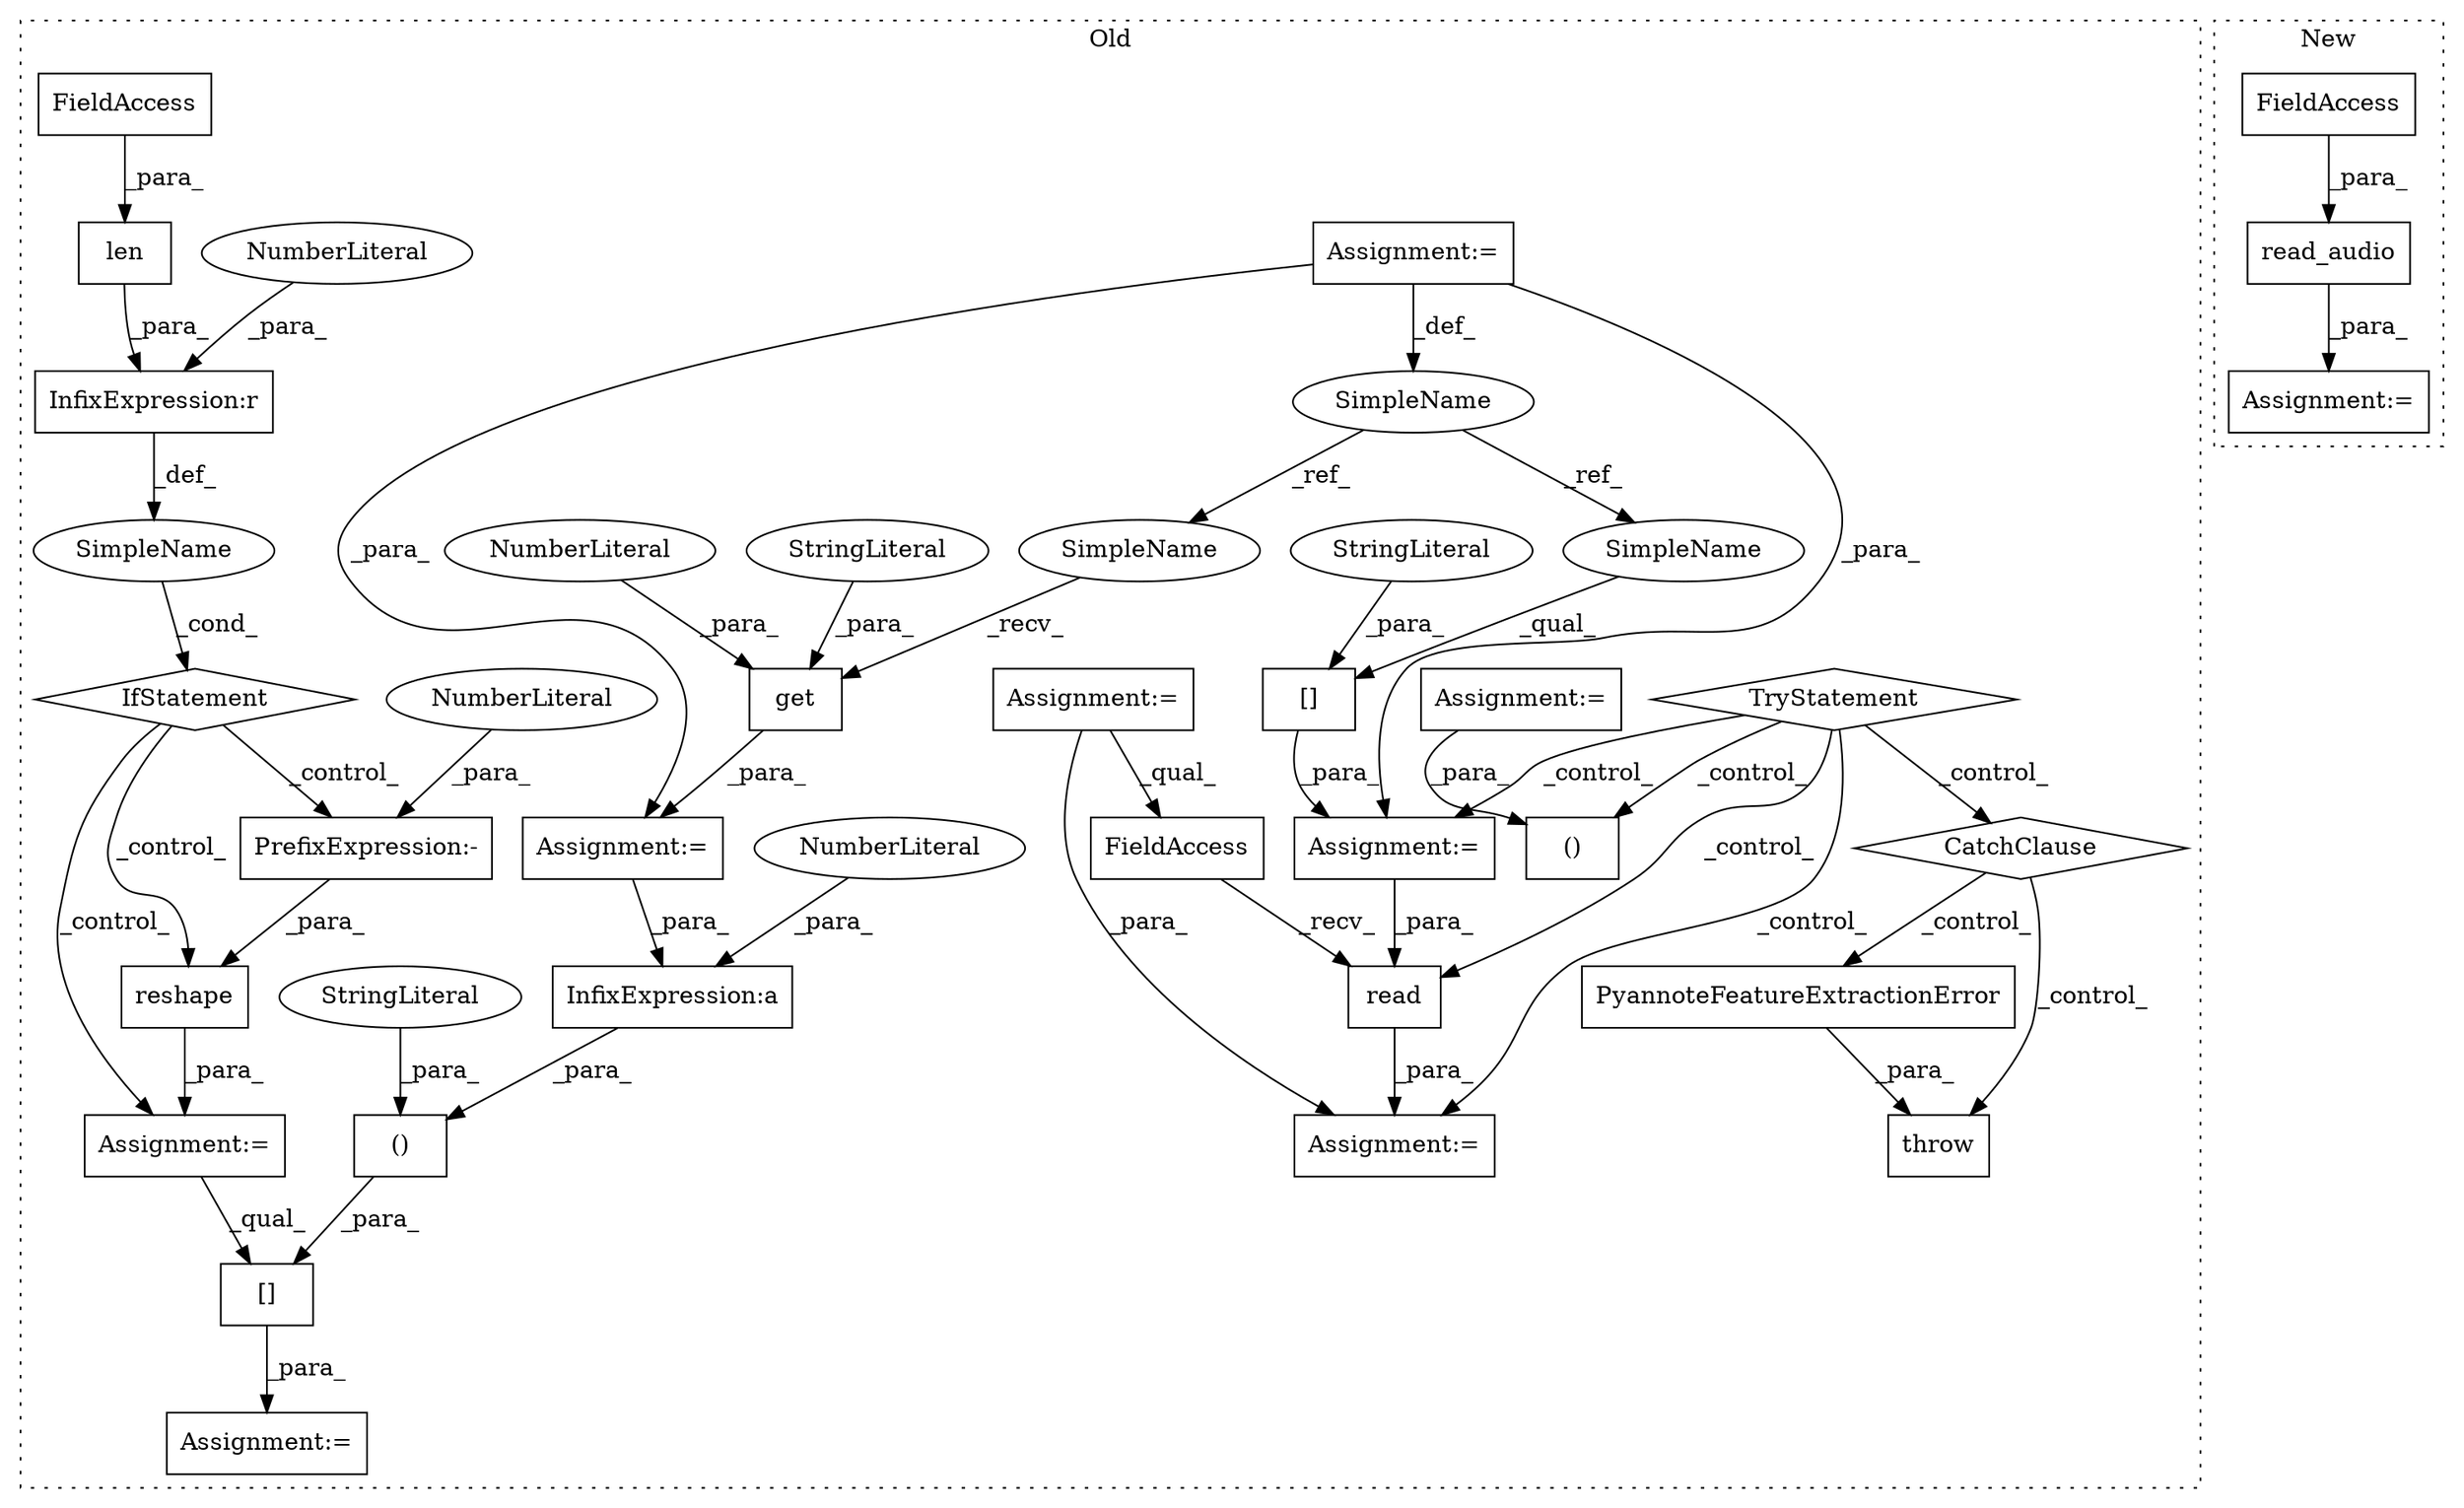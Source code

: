 digraph G {
subgraph cluster0 {
1 [label="PyannoteFeatureExtractionError" a="32" s="1435,1475" l="31,1" shape="box"];
3 [label="CatchClause" a="12" s="1399,1419" l="11,2" shape="diamond"];
4 [label="throw" a="53" s="1429" l="6" shape="box"];
6 [label="TryStatement" a="54" s="1275" l="4" shape="diamond"];
7 [label="()" a="106" s="1317" l="46" shape="box"];
8 [label="read" a="32" s="1381,1389" l="5,1" shape="box"];
9 [label="FieldAccess" a="22" s="1365" l="15" shape="box"];
10 [label="Assignment:=" a="7" s="1103" l="4" shape="box"];
11 [label="()" a="106" s="1798" l="42" shape="box"];
12 [label="get" a="32" s="1767,1782" l="4,1" shape="box"];
13 [label="InfixExpression:a" a="27" s="1806" l="3" shape="box"];
14 [label="NumberLiteral" a="34" s="1781" l="1" shape="ellipse"];
15 [label="NumberLiteral" a="34" s="1809" l="1" shape="ellipse"];
16 [label="[]" a="2" s="1291,1301" l="5,1" shape="box"];
17 [label="SimpleName" a="42" s="1103" l="4" shape="ellipse"];
18 [label="[]" a="2" s="1791,1840" l="7,2" shape="box"];
19 [label="reshape" a="32" s="1729,1741" l="8,1" shape="box"];
20 [label="SimpleName" a="42" s="" l="" shape="ellipse"];
21 [label="PrefixExpression:-" a="38" s="1737" l="1" shape="box"];
22 [label="NumberLiteral" a="34" s="1738" l="1" shape="ellipse"];
23 [label="StringLiteral" a="45" s="1771" l="9" shape="ellipse"];
24 [label="StringLiteral" a="45" s="1296" l="5" shape="ellipse"];
25 [label="StringLiteral" a="45" s="1824" l="16" shape="ellipse"];
26 [label="InfixExpression:r" a="27" s="1711" l="3" shape="box"];
27 [label="NumberLiteral" a="34" s="1714" l="1" shape="ellipse"];
28 [label="len" a="32" s="1699,1710" l="4,1" shape="box"];
29 [label="FieldAccess" a="22" s="1703" l="7" shape="box"];
30 [label="IfStatement" a="25" s="1695,1715" l="4,2" shape="diamond"];
31 [label="Assignment:=" a="7" s="1726" l="1" shape="box"];
33 [label="Assignment:=" a="7" s="1790" l="1" shape="box"];
34 [label="Assignment:=" a="7" s="1260" l="9" shape="box"];
35 [label="Assignment:=" a="7" s="1761" l="1" shape="box"];
36 [label="Assignment:=" a="7" s="1290" l="1" shape="box"];
37 [label="Assignment:=" a="7" s="1216" l="8" shape="box"];
38 [label="Assignment:=" a="7" s="1363" l="2" shape="box"];
39 [label="SimpleName" a="42" s="1762" l="4" shape="ellipse"];
40 [label="SimpleName" a="42" s="1291" l="4" shape="ellipse"];
label = "Old";
style="dotted";
}
subgraph cluster1 {
2 [label="read_audio" a="32" s="1245,1282" l="11,1" shape="box"];
5 [label="FieldAccess" a="22" s="1261" l="16" shape="box"];
32 [label="Assignment:=" a="7" s="1243" l="2" shape="box"];
label = "New";
style="dotted";
}
1 -> 4 [label="_para_"];
2 -> 32 [label="_para_"];
3 -> 4 [label="_control_"];
3 -> 1 [label="_control_"];
5 -> 2 [label="_para_"];
6 -> 7 [label="_control_"];
6 -> 36 [label="_control_"];
6 -> 38 [label="_control_"];
6 -> 8 [label="_control_"];
6 -> 3 [label="_control_"];
8 -> 38 [label="_para_"];
9 -> 8 [label="_recv_"];
10 -> 36 [label="_para_"];
10 -> 17 [label="_def_"];
10 -> 35 [label="_para_"];
11 -> 18 [label="_para_"];
12 -> 35 [label="_para_"];
13 -> 11 [label="_para_"];
14 -> 12 [label="_para_"];
15 -> 13 [label="_para_"];
16 -> 36 [label="_para_"];
17 -> 39 [label="_ref_"];
17 -> 40 [label="_ref_"];
18 -> 33 [label="_para_"];
19 -> 31 [label="_para_"];
20 -> 30 [label="_cond_"];
21 -> 19 [label="_para_"];
22 -> 21 [label="_para_"];
23 -> 12 [label="_para_"];
24 -> 16 [label="_para_"];
25 -> 11 [label="_para_"];
26 -> 20 [label="_def_"];
27 -> 26 [label="_para_"];
28 -> 26 [label="_para_"];
29 -> 28 [label="_para_"];
30 -> 31 [label="_control_"];
30 -> 21 [label="_control_"];
30 -> 19 [label="_control_"];
31 -> 18 [label="_qual_"];
34 -> 9 [label="_qual_"];
34 -> 38 [label="_para_"];
35 -> 13 [label="_para_"];
36 -> 8 [label="_para_"];
37 -> 7 [label="_para_"];
39 -> 12 [label="_recv_"];
40 -> 16 [label="_qual_"];
}